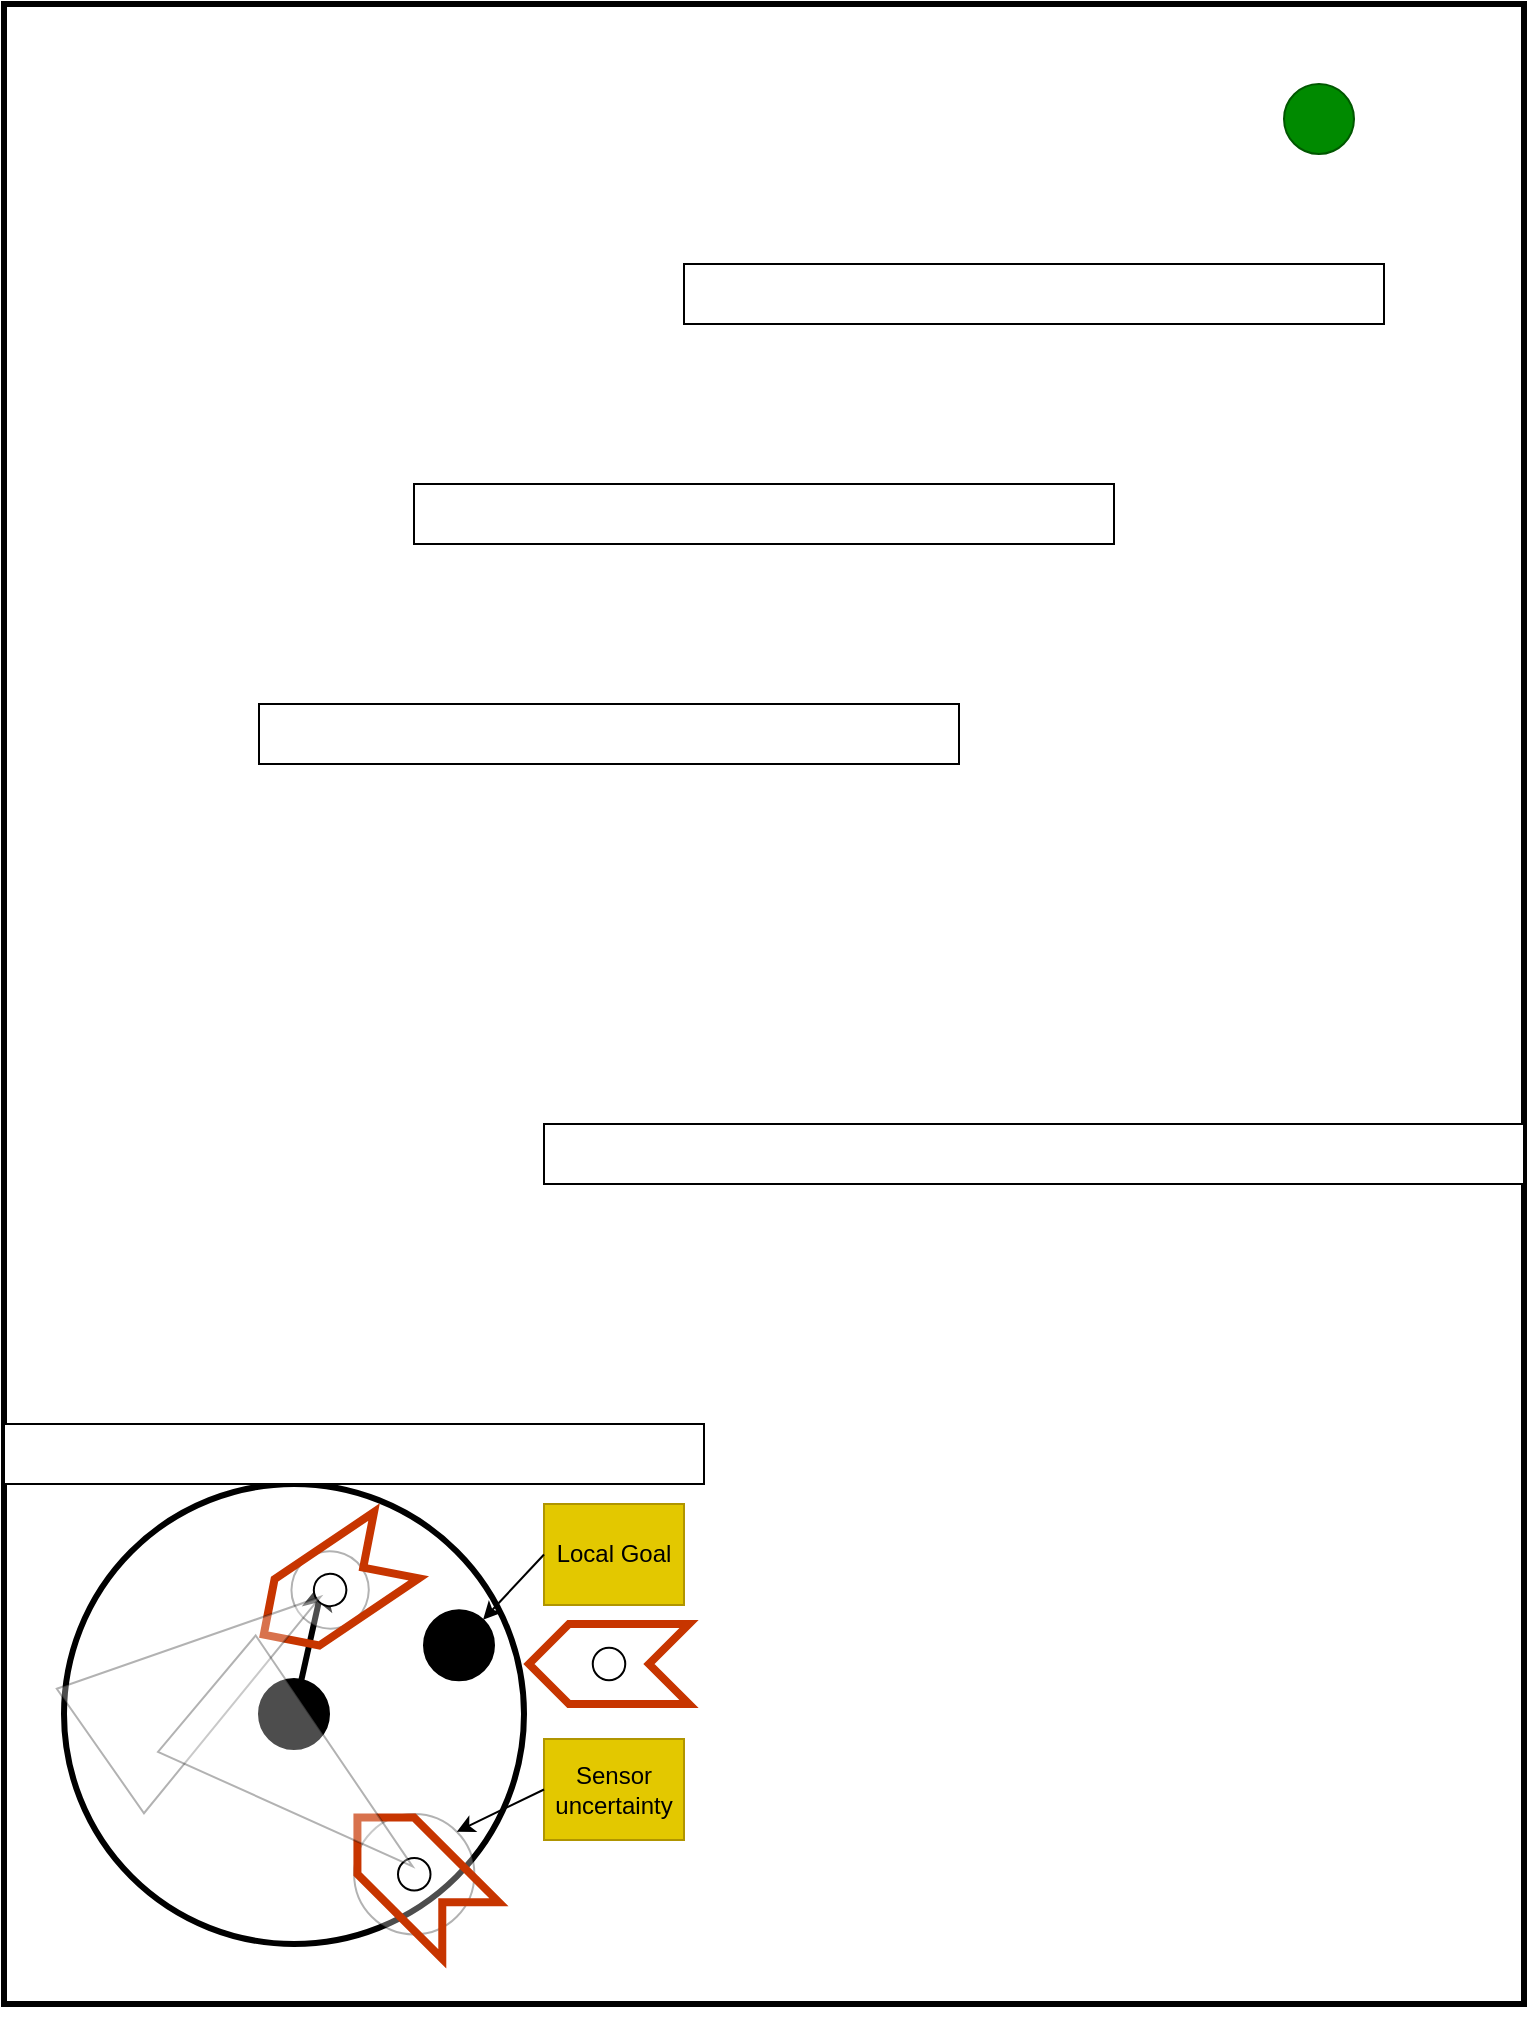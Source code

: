 <mxfile version="27.1.6">
  <diagram name="Page-1" id="GJas5A8zbiKn9Wo5F9Zt">
    <mxGraphModel dx="1994" dy="1067" grid="1" gridSize="10" guides="1" tooltips="1" connect="1" arrows="1" fold="1" page="1" pageScale="1" pageWidth="850" pageHeight="1100" background="light-dark(#FFFFFF,#FFFFFF)" math="0" shadow="0">
      <root>
        <mxCell id="0" />
        <mxCell id="1" style="" parent="0" />
        <mxCell id="SPA56wAMmxe-K7njHeTv-1" value="" style="rounded=0;whiteSpace=wrap;html=1;fillColor=light-dark(#FFFFFF,#FFFFFF);strokeColor=light-dark(#000000,#000000);strokeWidth=3;movable=0;resizable=0;rotatable=0;deletable=0;editable=0;locked=1;connectable=0;" vertex="1" parent="1">
          <mxGeometry x="40" y="40" width="760" height="1000" as="geometry" />
        </mxCell>
        <mxCell id="SPA56wAMmxe-K7njHeTv-2" value="" style="ellipse;whiteSpace=wrap;html=1;aspect=fixed;fillColor=light-dark(#FFFFFF,transparent);strokeColor=light-dark(#000000,#FF0000);strokeWidth=3;" vertex="1" parent="1">
          <mxGeometry x="70" y="780" width="230" height="230" as="geometry" />
        </mxCell>
        <mxCell id="SPA56wAMmxe-K7njHeTv-3" value="" style="ellipse;whiteSpace=wrap;html=1;aspect=fixed;fillColor=light-dark(#000000,#0000FF);" vertex="1" parent="1">
          <mxGeometry x="167.5" y="877.5" width="35" height="35" as="geometry" />
        </mxCell>
        <mxCell id="SPA56wAMmxe-K7njHeTv-4" value="" style="endArrow=classic;html=1;rounded=0;entryX=0.565;entryY=0.207;entryDx=0;entryDy=0;entryPerimeter=0;strokeColor=light-dark(#000000,#0000FF);strokeWidth=3;" edge="1" parent="1" source="SPA56wAMmxe-K7njHeTv-3" target="SPA56wAMmxe-K7njHeTv-2">
          <mxGeometry width="50" height="50" relative="1" as="geometry">
            <mxPoint x="190" y="877.5" as="sourcePoint" />
            <mxPoint x="240" y="827.5" as="targetPoint" />
          </mxGeometry>
        </mxCell>
        <mxCell id="SPA56wAMmxe-K7njHeTv-5" value="" style="rounded=0;whiteSpace=wrap;html=1;movable=0;resizable=0;rotatable=0;deletable=0;editable=0;locked=1;connectable=0;" vertex="1" parent="1">
          <mxGeometry x="40" y="750" width="350" height="30" as="geometry" />
        </mxCell>
        <mxCell id="SPA56wAMmxe-K7njHeTv-6" value="" style="rounded=0;whiteSpace=wrap;html=1;movable=0;resizable=0;rotatable=0;deletable=0;editable=0;locked=1;connectable=0;" vertex="1" parent="1">
          <mxGeometry x="310" y="600" width="490" height="30" as="geometry" />
        </mxCell>
        <mxCell id="SPA56wAMmxe-K7njHeTv-7" value="" style="rounded=0;whiteSpace=wrap;html=1;movable=0;resizable=0;rotatable=0;deletable=0;editable=0;locked=1;connectable=0;" vertex="1" parent="1">
          <mxGeometry x="167.5" y="390" width="350" height="30" as="geometry" />
        </mxCell>
        <mxCell id="SPA56wAMmxe-K7njHeTv-8" value="" style="rounded=0;whiteSpace=wrap;html=1;movable=0;resizable=0;rotatable=0;deletable=0;editable=0;locked=1;connectable=0;" vertex="1" parent="1">
          <mxGeometry x="380" y="170" width="350" height="30" as="geometry" />
        </mxCell>
        <mxCell id="SPA56wAMmxe-K7njHeTv-9" value="" style="rounded=0;whiteSpace=wrap;html=1;movable=0;resizable=0;rotatable=0;deletable=0;editable=0;locked=1;connectable=0;" vertex="1" parent="1">
          <mxGeometry x="245" y="280" width="350" height="30" as="geometry" />
        </mxCell>
        <mxCell id="SPA56wAMmxe-K7njHeTv-10" value="" style="ellipse;whiteSpace=wrap;html=1;aspect=fixed;fillColor=#008a00;fontColor=#ffffff;strokeColor=#005700;movable=0;resizable=0;rotatable=0;deletable=0;editable=0;locked=1;connectable=0;" vertex="1" parent="1">
          <mxGeometry x="680" y="80" width="35" height="35" as="geometry" />
        </mxCell>
        <mxCell id="SPA56wAMmxe-K7njHeTv-18" value="" style="group;rotation=45;" vertex="1" connectable="0" parent="1">
          <mxGeometry x="190" y="920" width="110" height="110" as="geometry" />
        </mxCell>
        <mxCell id="SPA56wAMmxe-K7njHeTv-19" value="" style="ellipse;whiteSpace=wrap;html=1;aspect=fixed;opacity=30;rotation=45;" vertex="1" parent="SPA56wAMmxe-K7njHeTv-18">
          <mxGeometry x="25.06" y="25.06" width="60.13" height="60.13" as="geometry" />
        </mxCell>
        <mxCell id="SPA56wAMmxe-K7njHeTv-20" value="" style="shape=step;perimeter=stepPerimeter;whiteSpace=wrap;html=1;fixedSize=1;rotation=-135;fillColor=none;fontColor=#000000;strokeColor=#C73500;strokeWidth=4;" vertex="1" parent="SPA56wAMmxe-K7njHeTv-18">
          <mxGeometry x="15" y="35" width="80" height="40" as="geometry" />
        </mxCell>
        <mxCell id="SPA56wAMmxe-K7njHeTv-21" value="" style="ellipse;whiteSpace=wrap;html=1;aspect=fixed;rotation=45;" vertex="1" parent="SPA56wAMmxe-K7njHeTv-18">
          <mxGeometry x="47" y="47" width="16.25" height="16.25" as="geometry" />
        </mxCell>
        <mxCell id="SPA56wAMmxe-K7njHeTv-22" value="" style="group;rotation=-34;" vertex="1" connectable="0" parent="1">
          <mxGeometry x="150.002" y="767.502" width="279.998" height="198.499" as="geometry" />
        </mxCell>
        <mxCell id="SPA56wAMmxe-K7njHeTv-28" value="" style="group" vertex="1" connectable="0" parent="SPA56wAMmxe-K7njHeTv-22">
          <mxGeometry x="8.705" y="26.532" width="88.691" height="118.95" as="geometry" />
        </mxCell>
        <mxCell id="SPA56wAMmxe-K7njHeTv-23" value="" style="ellipse;whiteSpace=wrap;html=1;aspect=fixed;opacity=30;rotation=-34;" vertex="1" parent="SPA56wAMmxe-K7njHeTv-28">
          <mxGeometry x="25.035" y="19.638" width="38.62" height="38.62" as="geometry" />
        </mxCell>
        <mxCell id="SPA56wAMmxe-K7njHeTv-25" value="" style="ellipse;whiteSpace=wrap;html=1;aspect=fixed;rotation=-34;" vertex="1" parent="SPA56wAMmxe-K7njHeTv-28">
          <mxGeometry x="36.215" y="30.818" width="16.25" height="16.25" as="geometry" />
        </mxCell>
        <mxCell id="SPA56wAMmxe-K7njHeTv-24" value="" style="shape=step;perimeter=stepPerimeter;whiteSpace=wrap;html=1;fixedSize=1;rotation=-214;fillColor=none;fontColor=#000000;strokeColor=#C73500;strokeWidth=4;" vertex="1" parent="SPA56wAMmxe-K7njHeTv-28">
          <mxGeometry x="4.345" y="18.948" width="80" height="40" as="geometry" />
        </mxCell>
        <mxCell id="SPA56wAMmxe-K7njHeTv-31" value="" style="triangle;whiteSpace=wrap;html=1;rotation=-35;opacity=30;strokeColor=light-dark(#000000,#FF00FF);fillColor=light-dark(#FFFFFF,#FF33FF);" vertex="1" parent="SPA56wAMmxe-K7njHeTv-28">
          <mxGeometry x="-82.65" y="42.95" width="134.29" height="76" as="geometry" />
        </mxCell>
        <mxCell id="SPA56wAMmxe-K7njHeTv-32" value="" style="triangle;whiteSpace=wrap;html=1;rotation=40;opacity=30;strokeColor=light-dark(#000000,#FF00FF);fillColor=light-dark(#FFFFFF,#FF33FF);" vertex="1" parent="SPA56wAMmxe-K7njHeTv-22">
          <mxGeometry x="-24.289" y="122.499" width="134.29" height="76" as="geometry" />
        </mxCell>
        <mxCell id="SPA56wAMmxe-K7njHeTv-30" value="Sensor uncertainty" style="rounded=0;whiteSpace=wrap;html=1;fillColor=light-dark(#E3C800,#FFFF00);fontColor=light-dark(#000000,#000000);strokeColor=#B09500;" vertex="1" parent="SPA56wAMmxe-K7njHeTv-22">
          <mxGeometry x="160" y="140" width="70" height="50.5" as="geometry" />
        </mxCell>
        <mxCell id="SPA56wAMmxe-K7njHeTv-35" value="Local Goal" style="rounded=0;whiteSpace=wrap;html=1;fillColor=light-dark(#E3C800,#FFFF00);fontColor=light-dark(#000000,#000000);strokeColor=#B09500;" vertex="1" parent="SPA56wAMmxe-K7njHeTv-22">
          <mxGeometry x="159.998" y="22.498" width="70" height="50.5" as="geometry" />
        </mxCell>
        <mxCell id="SPA56wAMmxe-K7njHeTv-29" value="" style="endArrow=classic;html=1;rounded=0;strokeColor=light-dark(#000000,#000000);exitX=0;exitY=0.5;exitDx=0;exitDy=0;entryX=0.5;entryY=0;entryDx=0;entryDy=0;" edge="1" parent="1" source="SPA56wAMmxe-K7njHeTv-30" target="SPA56wAMmxe-K7njHeTv-19">
          <mxGeometry width="50" height="50" relative="1" as="geometry">
            <mxPoint x="395.07" y="912.5" as="sourcePoint" />
            <mxPoint x="280" y="970" as="targetPoint" />
          </mxGeometry>
        </mxCell>
        <mxCell id="SPA56wAMmxe-K7njHeTv-12" value="" style="shape=step;perimeter=stepPerimeter;whiteSpace=wrap;html=1;fixedSize=1;rotation=-180;fillColor=none;fontColor=#000000;strokeColor=#C73500;strokeWidth=4;" vertex="1" parent="1">
          <mxGeometry x="302.5" y="850" width="80" height="40" as="geometry" />
        </mxCell>
        <mxCell id="SPA56wAMmxe-K7njHeTv-14" value="" style="ellipse;whiteSpace=wrap;html=1;aspect=fixed;" vertex="1" parent="1">
          <mxGeometry x="334.38" y="861.88" width="16.25" height="16.25" as="geometry" />
        </mxCell>
        <mxCell id="SPA56wAMmxe-K7njHeTv-34" value="" style="ellipse;whiteSpace=wrap;html=1;aspect=fixed;fillColor=light-dark(#000000,#00FFFF);" vertex="1" parent="1">
          <mxGeometry x="250" y="843.13" width="35" height="35" as="geometry" />
        </mxCell>
        <mxCell id="SPA56wAMmxe-K7njHeTv-36" value="" style="endArrow=classic;html=1;rounded=0;strokeColor=light-dark(#000000,#000000);exitX=0;exitY=0.5;exitDx=0;exitDy=0;" edge="1" parent="1" source="SPA56wAMmxe-K7njHeTv-35" target="SPA56wAMmxe-K7njHeTv-34">
          <mxGeometry width="50" height="50" relative="1" as="geometry">
            <mxPoint x="334" y="940" as="sourcePoint" />
            <mxPoint x="290" y="961" as="targetPoint" />
          </mxGeometry>
        </mxCell>
        <mxCell id="SPA56wAMmxe-K7njHeTv-27" value="Obstacles" parent="0" />
      </root>
    </mxGraphModel>
  </diagram>
</mxfile>

